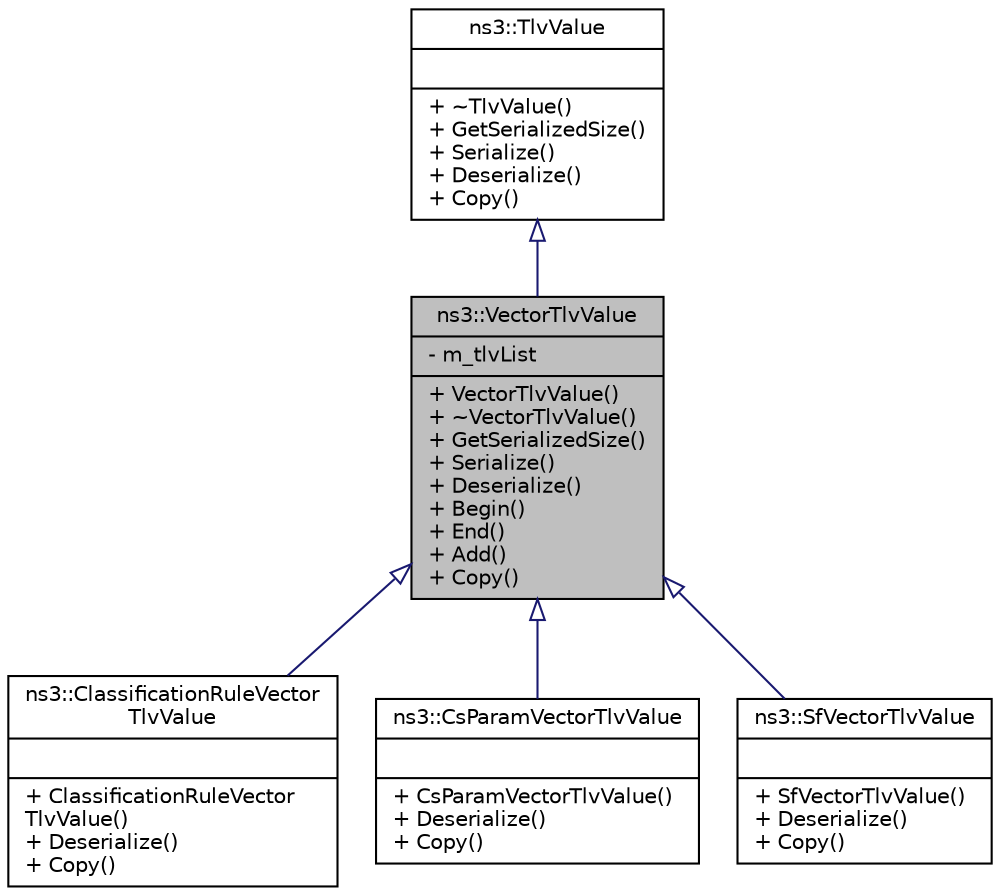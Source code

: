 digraph "ns3::VectorTlvValue"
{
  edge [fontname="Helvetica",fontsize="10",labelfontname="Helvetica",labelfontsize="10"];
  node [fontname="Helvetica",fontsize="10",shape=record];
  Node1 [label="{ns3::VectorTlvValue\n|- m_tlvList\l|+ VectorTlvValue()\l+ ~VectorTlvValue()\l+ GetSerializedSize()\l+ Serialize()\l+ Deserialize()\l+ Begin()\l+ End()\l+ Add()\l+ Copy()\l}",height=0.2,width=0.4,color="black", fillcolor="grey75", style="filled", fontcolor="black"];
  Node2 -> Node1 [dir="back",color="midnightblue",fontsize="10",style="solid",arrowtail="onormal"];
  Node2 [label="{ns3::TlvValue\n||+ ~TlvValue()\l+ GetSerializedSize()\l+ Serialize()\l+ Deserialize()\l+ Copy()\l}",height=0.2,width=0.4,color="black", fillcolor="white", style="filled",URL="$d0/de1/classns3_1_1TlvValue.html"];
  Node1 -> Node3 [dir="back",color="midnightblue",fontsize="10",style="solid",arrowtail="onormal"];
  Node3 [label="{ns3::ClassificationRuleVector\lTlvValue\n||+ ClassificationRuleVector\lTlvValue()\l+ Deserialize()\l+ Copy()\l}",height=0.2,width=0.4,color="black", fillcolor="white", style="filled",URL="$d2/dc5/classns3_1_1ClassificationRuleVectorTlvValue.html",tooltip="this class implements the classifier descriptor as a tlv vector "];
  Node1 -> Node4 [dir="back",color="midnightblue",fontsize="10",style="solid",arrowtail="onormal"];
  Node4 [label="{ns3::CsParamVectorTlvValue\n||+ CsParamVectorTlvValue()\l+ Deserialize()\l+ Copy()\l}",height=0.2,width=0.4,color="black", fillcolor="white", style="filled",URL="$df/d32/classns3_1_1CsParamVectorTlvValue.html",tooltip="this class implements the convergence sub-layer descriptor as a tlv vector "];
  Node1 -> Node5 [dir="back",color="midnightblue",fontsize="10",style="solid",arrowtail="onormal"];
  Node5 [label="{ns3::SfVectorTlvValue\n||+ SfVectorTlvValue()\l+ Deserialize()\l+ Copy()\l}",height=0.2,width=0.4,color="black", fillcolor="white", style="filled",URL="$d5/dd8/classns3_1_1SfVectorTlvValue.html",tooltip="SfVectorTlvValue class. "];
}
